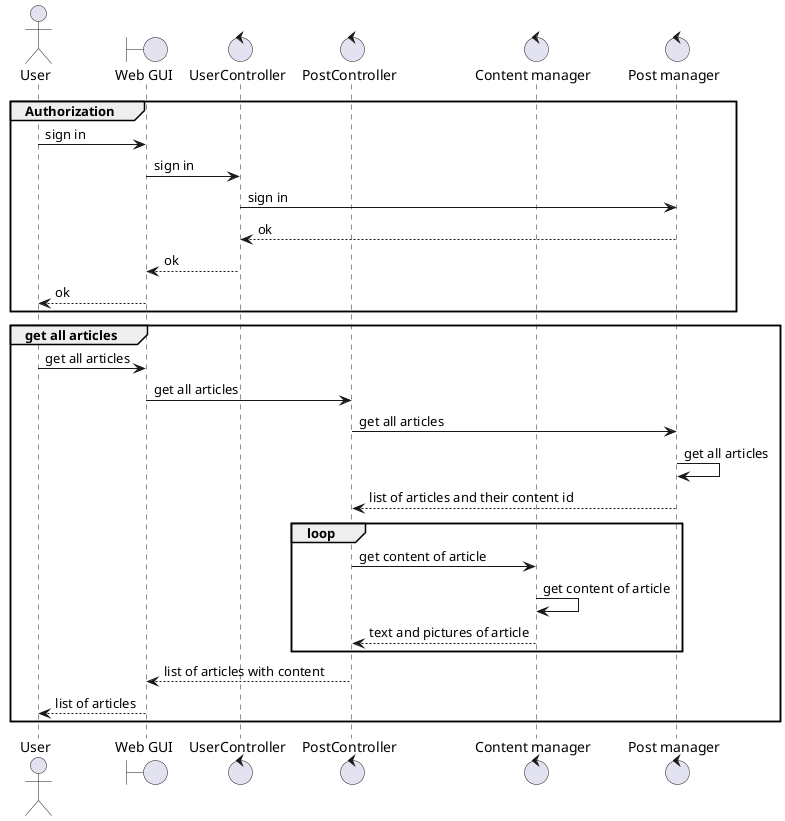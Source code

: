 @startuml
actor User
boundary "Web GUI" as UI
control "UserController" as userControl
control "PostController" as postControl
control "Content manager" as CM
control "Post manager" as PM

group Authorization
    User -> UI : sign in
    UI -> userControl : sign in
    userControl -> PM : sign in
    PM --> userControl : ok
    userControl --> UI : ok
    UI --> User : ok
end

group get all articles
    User -> UI : get all articles
    UI -> postControl : get all articles
    postControl -> PM : get all articles
    PM -> PM : get all articles
    PM --> postControl : list of articles and their content id
    loop
      postControl -> CM : get content of article
      CM -> CM : get content of article
      CM --> postControl : text and pictures of article
    end loop
    postControl --> UI : list of articles with content
    UI --> User : list of articles
end
@enduml